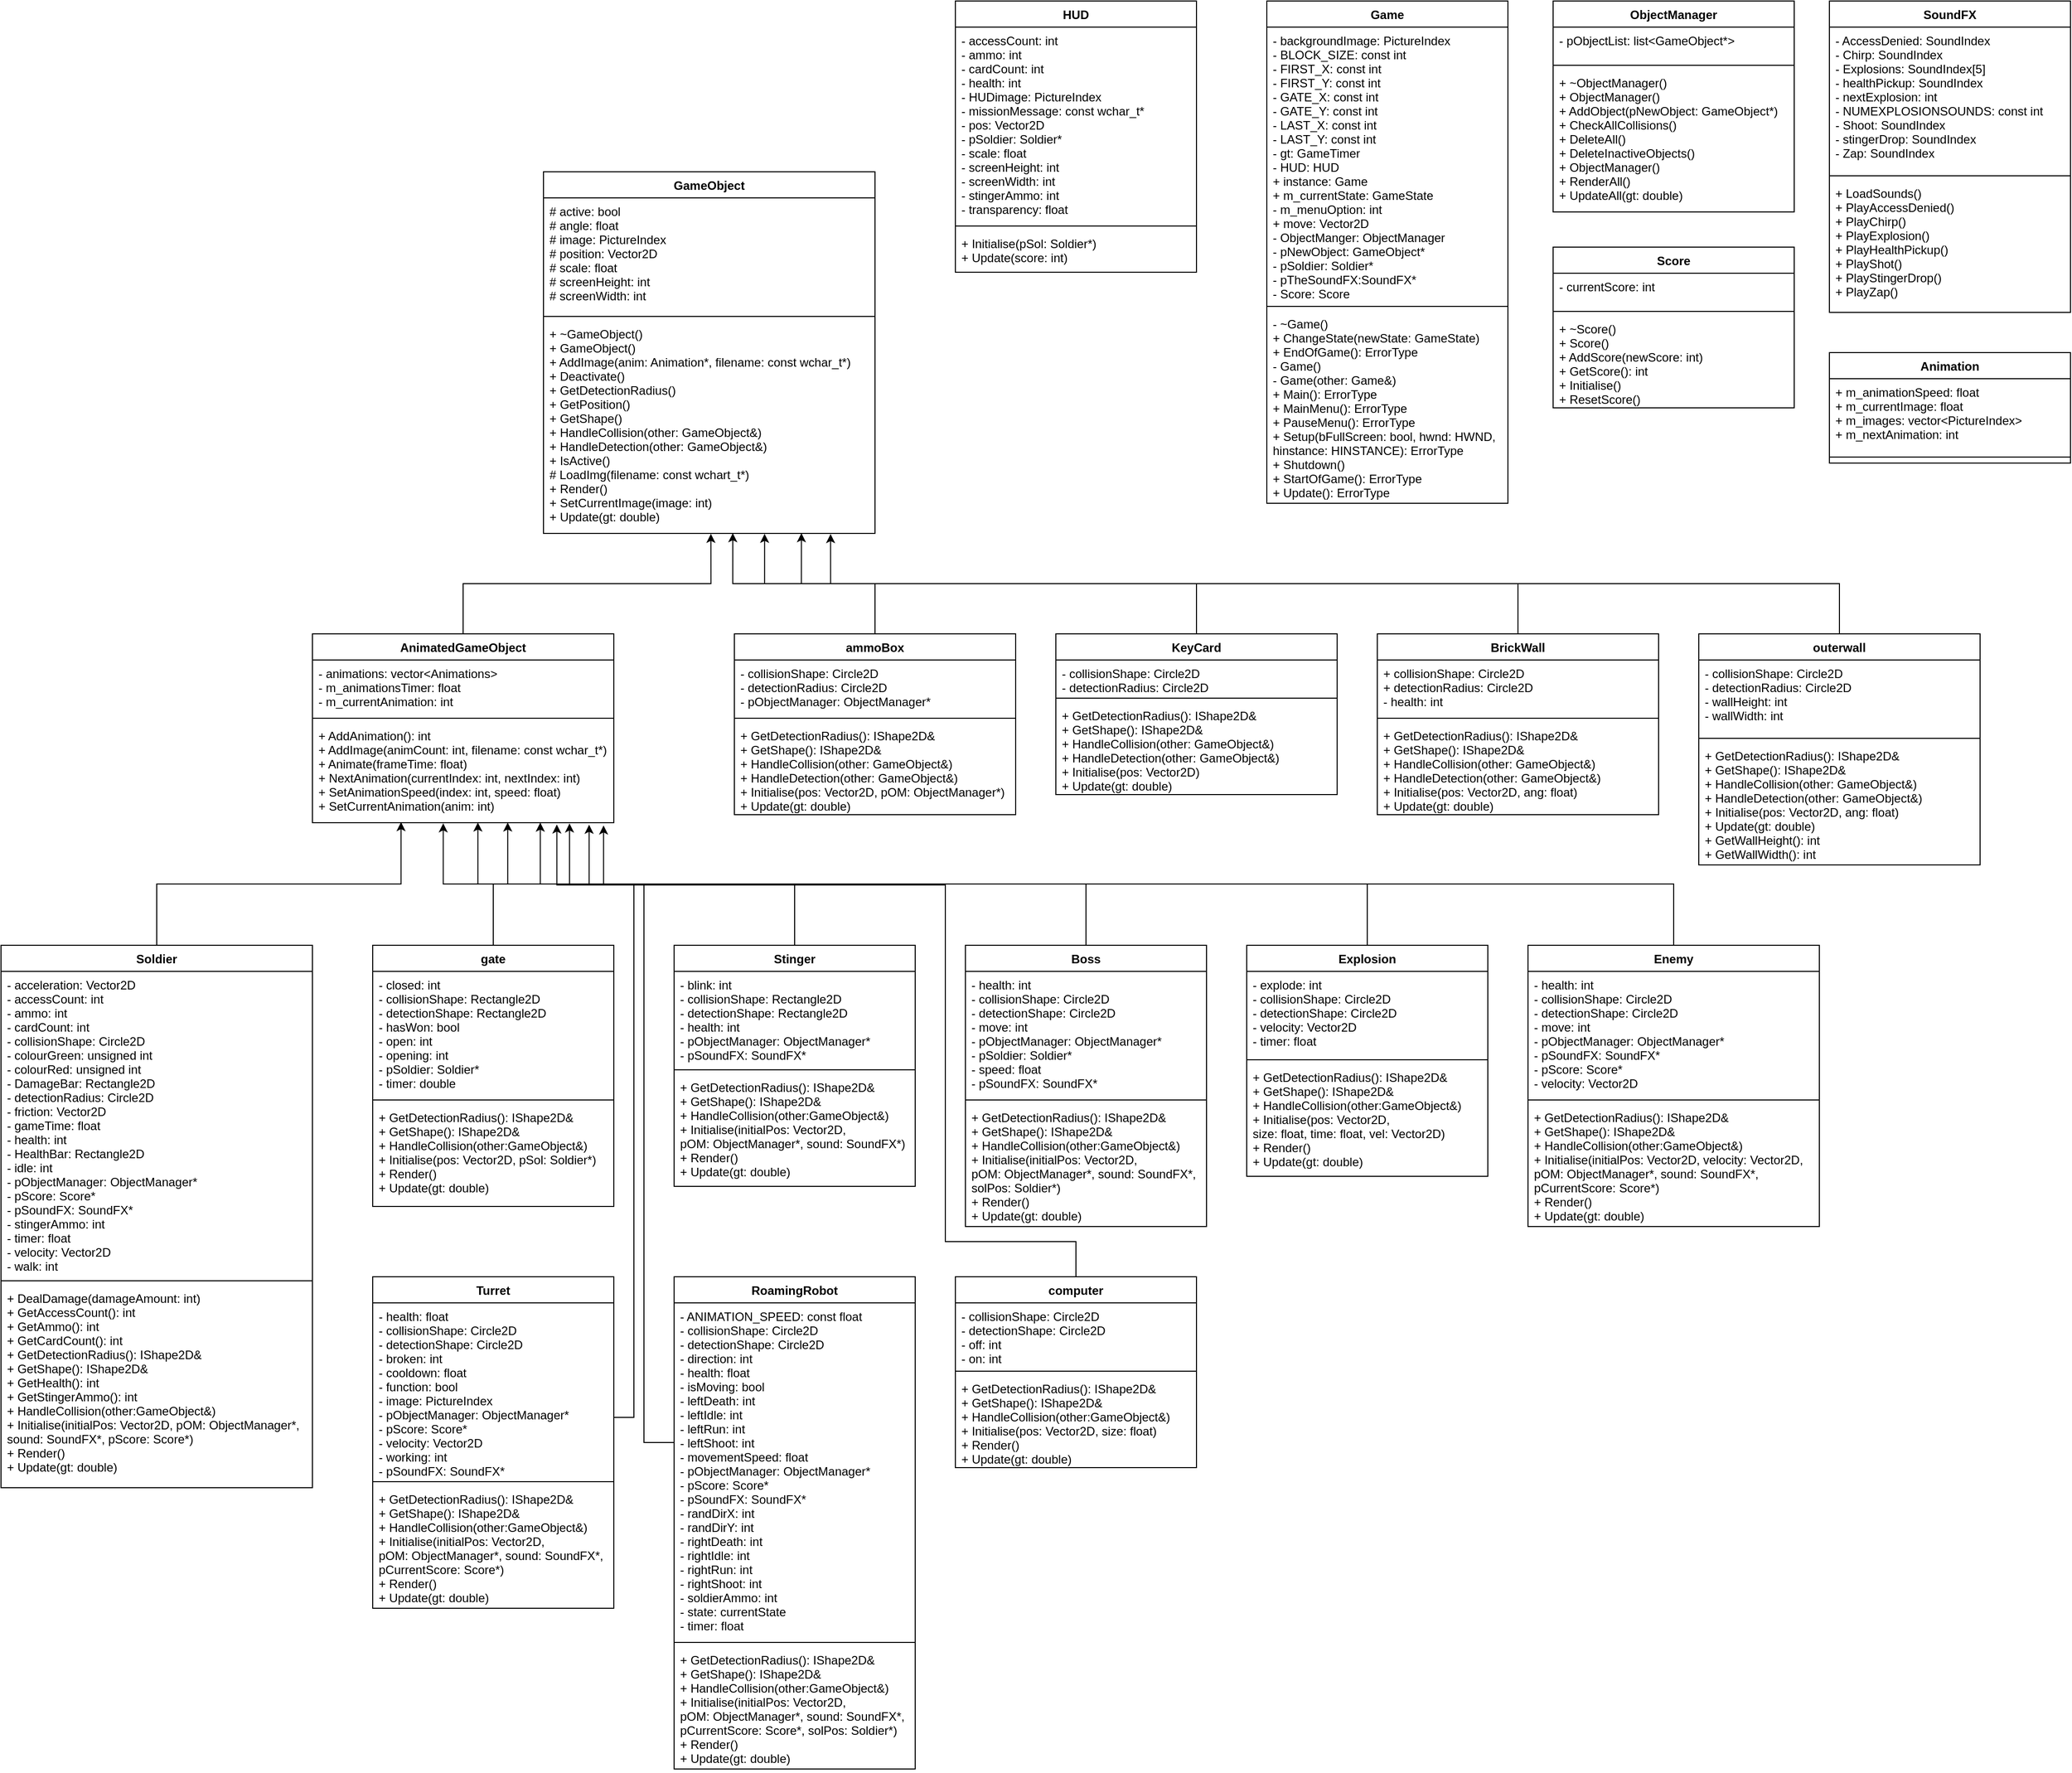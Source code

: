 <mxfile version="18.1.2" type="github">
  <diagram id="C5RBs43oDa-KdzZeNtuy" name="Page-1">
    <mxGraphModel dx="749" dy="2122" grid="1" gridSize="10" guides="1" tooltips="1" connect="1" arrows="1" fold="1" page="1" pageScale="1" pageWidth="1654" pageHeight="1169" math="0" shadow="0">
      <root>
        <mxCell id="WIyWlLk6GJQsqaUBKTNV-0" />
        <mxCell id="WIyWlLk6GJQsqaUBKTNV-1" parent="WIyWlLk6GJQsqaUBKTNV-0" />
        <mxCell id="MZ5k-7aTsP1du69uxO8d-0" value="GameObject" style="swimlane;fontStyle=1;align=center;verticalAlign=top;childLayout=stackLayout;horizontal=1;startSize=26;horizontalStack=0;resizeParent=1;resizeParentMax=0;resizeLast=0;collapsible=1;marginBottom=0;" vertex="1" parent="WIyWlLk6GJQsqaUBKTNV-1">
          <mxGeometry x="570" y="20" width="330" height="360" as="geometry" />
        </mxCell>
        <mxCell id="MZ5k-7aTsP1du69uxO8d-1" value="# active: bool&#xa;# angle: float&#xa;# image: PictureIndex&#xa;# position: Vector2D&#xa;# scale: float&#xa;# screenHeight: int&#xa;# screenWidth: int" style="text;strokeColor=none;fillColor=none;align=left;verticalAlign=top;spacingLeft=4;spacingRight=4;overflow=hidden;rotatable=0;points=[[0,0.5],[1,0.5]];portConstraint=eastwest;" vertex="1" parent="MZ5k-7aTsP1du69uxO8d-0">
          <mxGeometry y="26" width="330" height="114" as="geometry" />
        </mxCell>
        <mxCell id="MZ5k-7aTsP1du69uxO8d-2" value="" style="line;strokeWidth=1;fillColor=none;align=left;verticalAlign=middle;spacingTop=-1;spacingLeft=3;spacingRight=3;rotatable=0;labelPosition=right;points=[];portConstraint=eastwest;" vertex="1" parent="MZ5k-7aTsP1du69uxO8d-0">
          <mxGeometry y="140" width="330" height="8" as="geometry" />
        </mxCell>
        <mxCell id="MZ5k-7aTsP1du69uxO8d-3" value="+ ~GameObject()&#xa;+ GameObject()&#xa;+ AddImage(anim: Animation*, filename: const wchar_t*)&#xa;+ Deactivate()&#xa;+ GetDetectionRadius()&#xa;+ GetPosition()&#xa;+ GetShape()&#xa;+ HandleCollision(other: GameObject&amp;)&#xa;+ HandleDetection(other: GameObject&amp;)&#xa;+ IsActive()&#xa;# LoadImg(filename: const wchart_t*)&#xa;+ Render()&#xa;+ SetCurrentImage(image: int)&#xa;+ Update(gt: double)" style="text;strokeColor=none;fillColor=none;align=left;verticalAlign=top;spacingLeft=4;spacingRight=4;overflow=hidden;rotatable=0;points=[[0,0.5],[1,0.5]];portConstraint=eastwest;" vertex="1" parent="MZ5k-7aTsP1du69uxO8d-0">
          <mxGeometry y="148" width="330" height="212" as="geometry" />
        </mxCell>
        <mxCell id="MZ5k-7aTsP1du69uxO8d-103" style="edgeStyle=orthogonalEdgeStyle;rounded=0;orthogonalLoop=1;jettySize=auto;html=1;entryX=0.505;entryY=1.002;entryDx=0;entryDy=0;entryPerimeter=0;" edge="1" parent="WIyWlLk6GJQsqaUBKTNV-1" source="MZ5k-7aTsP1du69uxO8d-16" target="MZ5k-7aTsP1du69uxO8d-3">
          <mxGeometry relative="1" as="geometry" />
        </mxCell>
        <mxCell id="MZ5k-7aTsP1du69uxO8d-16" value="AnimatedGameObject" style="swimlane;fontStyle=1;align=center;verticalAlign=top;childLayout=stackLayout;horizontal=1;startSize=26;horizontalStack=0;resizeParent=1;resizeParentMax=0;resizeLast=0;collapsible=1;marginBottom=0;" vertex="1" parent="WIyWlLk6GJQsqaUBKTNV-1">
          <mxGeometry x="340" y="480" width="300" height="188" as="geometry" />
        </mxCell>
        <mxCell id="MZ5k-7aTsP1du69uxO8d-17" value="- animations: vector&lt;Animations&gt;&#xa;- m_animationsTimer: float&#xa;- m_currentAnimation: int" style="text;strokeColor=none;fillColor=none;align=left;verticalAlign=top;spacingLeft=4;spacingRight=4;overflow=hidden;rotatable=0;points=[[0,0.5],[1,0.5]];portConstraint=eastwest;" vertex="1" parent="MZ5k-7aTsP1du69uxO8d-16">
          <mxGeometry y="26" width="300" height="54" as="geometry" />
        </mxCell>
        <mxCell id="MZ5k-7aTsP1du69uxO8d-18" value="" style="line;strokeWidth=1;fillColor=none;align=left;verticalAlign=middle;spacingTop=-1;spacingLeft=3;spacingRight=3;rotatable=0;labelPosition=right;points=[];portConstraint=eastwest;" vertex="1" parent="MZ5k-7aTsP1du69uxO8d-16">
          <mxGeometry y="80" width="300" height="8" as="geometry" />
        </mxCell>
        <mxCell id="MZ5k-7aTsP1du69uxO8d-19" value="+ AddAnimation(): int&#xa;+ AddImage(animCount: int, filename: const wchar_t*)&#xa;+ Animate(frameTime: float)&#xa;+ NextAnimation(currentIndex: int, nextIndex: int)&#xa;+ SetAnimationSpeed(index: int, speed: float)&#xa;+ SetCurrentAnimation(anim: int)" style="text;strokeColor=none;fillColor=none;align=left;verticalAlign=top;spacingLeft=4;spacingRight=4;overflow=hidden;rotatable=0;points=[[0,0.5],[1,0.5]];portConstraint=eastwest;" vertex="1" parent="MZ5k-7aTsP1du69uxO8d-16">
          <mxGeometry y="88" width="300" height="100" as="geometry" />
        </mxCell>
        <mxCell id="MZ5k-7aTsP1du69uxO8d-104" style="edgeStyle=orthogonalEdgeStyle;rounded=0;orthogonalLoop=1;jettySize=auto;html=1;entryX=0.667;entryY=1.002;entryDx=0;entryDy=0;entryPerimeter=0;" edge="1" parent="WIyWlLk6GJQsqaUBKTNV-1" source="MZ5k-7aTsP1du69uxO8d-32" target="MZ5k-7aTsP1du69uxO8d-3">
          <mxGeometry relative="1" as="geometry" />
        </mxCell>
        <mxCell id="MZ5k-7aTsP1du69uxO8d-32" value="ammoBox" style="swimlane;fontStyle=1;align=center;verticalAlign=top;childLayout=stackLayout;horizontal=1;startSize=26;horizontalStack=0;resizeParent=1;resizeParentMax=0;resizeLast=0;collapsible=1;marginBottom=0;" vertex="1" parent="WIyWlLk6GJQsqaUBKTNV-1">
          <mxGeometry x="760" y="480" width="280" height="180" as="geometry" />
        </mxCell>
        <mxCell id="MZ5k-7aTsP1du69uxO8d-33" value="- collisionShape: Circle2D&#xa;- detectionRadius: Circle2D&#xa;- pObjectManager: ObjectManager*" style="text;strokeColor=none;fillColor=none;align=left;verticalAlign=top;spacingLeft=4;spacingRight=4;overflow=hidden;rotatable=0;points=[[0,0.5],[1,0.5]];portConstraint=eastwest;" vertex="1" parent="MZ5k-7aTsP1du69uxO8d-32">
          <mxGeometry y="26" width="280" height="54" as="geometry" />
        </mxCell>
        <mxCell id="MZ5k-7aTsP1du69uxO8d-34" value="" style="line;strokeWidth=1;fillColor=none;align=left;verticalAlign=middle;spacingTop=-1;spacingLeft=3;spacingRight=3;rotatable=0;labelPosition=right;points=[];portConstraint=eastwest;" vertex="1" parent="MZ5k-7aTsP1du69uxO8d-32">
          <mxGeometry y="80" width="280" height="8" as="geometry" />
        </mxCell>
        <mxCell id="MZ5k-7aTsP1du69uxO8d-35" value="+ GetDetectionRadius(): IShape2D&amp;&#xa;+ GetShape(): IShape2D&amp;&#xa;+ HandleCollision(other: GameObject&amp;)&#xa;+ HandleDetection(other: GameObject&amp;)&#xa;+ Initialise(pos: Vector2D, pOM: ObjectManager*)&#xa;+ Update(gt: double)" style="text;strokeColor=none;fillColor=none;align=left;verticalAlign=top;spacingLeft=4;spacingRight=4;overflow=hidden;rotatable=0;points=[[0,0.5],[1,0.5]];portConstraint=eastwest;" vertex="1" parent="MZ5k-7aTsP1du69uxO8d-32">
          <mxGeometry y="88" width="280" height="92" as="geometry" />
        </mxCell>
        <mxCell id="MZ5k-7aTsP1du69uxO8d-124" style="edgeStyle=orthogonalEdgeStyle;rounded=0;orthogonalLoop=1;jettySize=auto;html=1;entryX=0.294;entryY=0.994;entryDx=0;entryDy=0;entryPerimeter=0;" edge="1" parent="WIyWlLk6GJQsqaUBKTNV-1" source="MZ5k-7aTsP1du69uxO8d-48" target="MZ5k-7aTsP1du69uxO8d-19">
          <mxGeometry relative="1" as="geometry" />
        </mxCell>
        <mxCell id="MZ5k-7aTsP1du69uxO8d-48" value="Soldier" style="swimlane;fontStyle=1;align=center;verticalAlign=top;childLayout=stackLayout;horizontal=1;startSize=26;horizontalStack=0;resizeParent=1;resizeParentMax=0;resizeLast=0;collapsible=1;marginBottom=0;" vertex="1" parent="WIyWlLk6GJQsqaUBKTNV-1">
          <mxGeometry x="30" y="790" width="310" height="540" as="geometry" />
        </mxCell>
        <mxCell id="MZ5k-7aTsP1du69uxO8d-49" value="- acceleration: Vector2D&#xa;- accessCount: int&#xa;- ammo: int&#xa;- cardCount: int&#xa;- collisionShape: Circle2D&#xa;- colourGreen: unsigned int&#xa;- colourRed: unsigned int&#xa;- DamageBar: Rectangle2D&#xa;- detectionRadius: Circle2D&#xa;- friction: Vector2D&#xa;- gameTime: float&#xa;- health: int&#xa;- HealthBar: Rectangle2D&#xa;- idle: int&#xa;- pObjectManager: ObjectManager*&#xa;- pScore: Score*&#xa;- pSoundFX: SoundFX*&#xa;- stingerAmmo: int&#xa;- timer: float&#xa;- velocity: Vector2D&#xa;- walk: int" style="text;strokeColor=none;fillColor=none;align=left;verticalAlign=top;spacingLeft=4;spacingRight=4;overflow=hidden;rotatable=0;points=[[0,0.5],[1,0.5]];portConstraint=eastwest;" vertex="1" parent="MZ5k-7aTsP1du69uxO8d-48">
          <mxGeometry y="26" width="310" height="304" as="geometry" />
        </mxCell>
        <mxCell id="MZ5k-7aTsP1du69uxO8d-50" value="" style="line;strokeWidth=1;fillColor=none;align=left;verticalAlign=middle;spacingTop=-1;spacingLeft=3;spacingRight=3;rotatable=0;labelPosition=right;points=[];portConstraint=eastwest;" vertex="1" parent="MZ5k-7aTsP1du69uxO8d-48">
          <mxGeometry y="330" width="310" height="8" as="geometry" />
        </mxCell>
        <mxCell id="MZ5k-7aTsP1du69uxO8d-51" value="+ DealDamage(damageAmount: int)&#xa;+ GetAccessCount(): int&#xa;+ GetAmmo(): int&#xa;+ GetCardCount(): int&#xa;+ GetDetectionRadius(): IShape2D&amp;&#xa;+ GetShape(): IShape2D&amp;&#xa;+ GetHealth(): int&#xa;+ GetStingerAmmo(): int&#xa;+ HandleCollision(other:GameObject&amp;)&#xa;+ Initialise(initialPos: Vector2D, pOM: ObjectManager*, &#xa;sound: SoundFX*, pScore: Score*)&#xa;+ Render()&#xa;+ Update(gt: double)" style="text;strokeColor=none;fillColor=none;align=left;verticalAlign=top;spacingLeft=4;spacingRight=4;overflow=hidden;rotatable=0;points=[[0,0.5],[1,0.5]];portConstraint=eastwest;" vertex="1" parent="MZ5k-7aTsP1du69uxO8d-48">
          <mxGeometry y="338" width="310" height="202" as="geometry" />
        </mxCell>
        <mxCell id="MZ5k-7aTsP1du69uxO8d-109" style="edgeStyle=orthogonalEdgeStyle;rounded=0;orthogonalLoop=1;jettySize=auto;html=1;entryX=0.571;entryY=0.999;entryDx=0;entryDy=0;entryPerimeter=0;" edge="1" parent="WIyWlLk6GJQsqaUBKTNV-1" source="MZ5k-7aTsP1du69uxO8d-105" target="MZ5k-7aTsP1du69uxO8d-3">
          <mxGeometry relative="1" as="geometry" />
        </mxCell>
        <mxCell id="MZ5k-7aTsP1du69uxO8d-105" value="KeyCard" style="swimlane;fontStyle=1;align=center;verticalAlign=top;childLayout=stackLayout;horizontal=1;startSize=26;horizontalStack=0;resizeParent=1;resizeParentMax=0;resizeLast=0;collapsible=1;marginBottom=0;" vertex="1" parent="WIyWlLk6GJQsqaUBKTNV-1">
          <mxGeometry x="1080" y="480" width="280" height="160" as="geometry" />
        </mxCell>
        <mxCell id="MZ5k-7aTsP1du69uxO8d-106" value="- collisionShape: Circle2D&#xa;- detectionRadius: Circle2D" style="text;strokeColor=none;fillColor=none;align=left;verticalAlign=top;spacingLeft=4;spacingRight=4;overflow=hidden;rotatable=0;points=[[0,0.5],[1,0.5]];portConstraint=eastwest;" vertex="1" parent="MZ5k-7aTsP1du69uxO8d-105">
          <mxGeometry y="26" width="280" height="34" as="geometry" />
        </mxCell>
        <mxCell id="MZ5k-7aTsP1du69uxO8d-107" value="" style="line;strokeWidth=1;fillColor=none;align=left;verticalAlign=middle;spacingTop=-1;spacingLeft=3;spacingRight=3;rotatable=0;labelPosition=right;points=[];portConstraint=eastwest;" vertex="1" parent="MZ5k-7aTsP1du69uxO8d-105">
          <mxGeometry y="60" width="280" height="8" as="geometry" />
        </mxCell>
        <mxCell id="MZ5k-7aTsP1du69uxO8d-108" value="+ GetDetectionRadius(): IShape2D&amp;&#xa;+ GetShape(): IShape2D&amp;&#xa;+ HandleCollision(other: GameObject&amp;)&#xa;+ HandleDetection(other: GameObject&amp;)&#xa;+ Initialise(pos: Vector2D)&#xa;+ Update(gt: double)" style="text;strokeColor=none;fillColor=none;align=left;verticalAlign=top;spacingLeft=4;spacingRight=4;overflow=hidden;rotatable=0;points=[[0,0.5],[1,0.5]];portConstraint=eastwest;" vertex="1" parent="MZ5k-7aTsP1du69uxO8d-105">
          <mxGeometry y="68" width="280" height="92" as="geometry" />
        </mxCell>
        <mxCell id="MZ5k-7aTsP1du69uxO8d-118" style="edgeStyle=orthogonalEdgeStyle;rounded=0;orthogonalLoop=1;jettySize=auto;html=1;entryX=0.778;entryY=0.999;entryDx=0;entryDy=0;entryPerimeter=0;" edge="1" parent="WIyWlLk6GJQsqaUBKTNV-1" source="MZ5k-7aTsP1du69uxO8d-114" target="MZ5k-7aTsP1du69uxO8d-3">
          <mxGeometry relative="1" as="geometry" />
        </mxCell>
        <mxCell id="MZ5k-7aTsP1du69uxO8d-114" value="BrickWall" style="swimlane;fontStyle=1;align=center;verticalAlign=top;childLayout=stackLayout;horizontal=1;startSize=26;horizontalStack=0;resizeParent=1;resizeParentMax=0;resizeLast=0;collapsible=1;marginBottom=0;" vertex="1" parent="WIyWlLk6GJQsqaUBKTNV-1">
          <mxGeometry x="1400" y="480" width="280" height="180" as="geometry" />
        </mxCell>
        <mxCell id="MZ5k-7aTsP1du69uxO8d-115" value="+ collisionShape: Circle2D&#xa;+ detectionRadius: Circle2D&#xa;- health: int" style="text;strokeColor=none;fillColor=none;align=left;verticalAlign=top;spacingLeft=4;spacingRight=4;overflow=hidden;rotatable=0;points=[[0,0.5],[1,0.5]];portConstraint=eastwest;" vertex="1" parent="MZ5k-7aTsP1du69uxO8d-114">
          <mxGeometry y="26" width="280" height="54" as="geometry" />
        </mxCell>
        <mxCell id="MZ5k-7aTsP1du69uxO8d-116" value="" style="line;strokeWidth=1;fillColor=none;align=left;verticalAlign=middle;spacingTop=-1;spacingLeft=3;spacingRight=3;rotatable=0;labelPosition=right;points=[];portConstraint=eastwest;" vertex="1" parent="MZ5k-7aTsP1du69uxO8d-114">
          <mxGeometry y="80" width="280" height="8" as="geometry" />
        </mxCell>
        <mxCell id="MZ5k-7aTsP1du69uxO8d-117" value="+ GetDetectionRadius(): IShape2D&amp;&#xa;+ GetShape(): IShape2D&amp;&#xa;+ HandleCollision(other: GameObject&amp;)&#xa;+ HandleDetection(other: GameObject&amp;)&#xa;+ Initialise(pos: Vector2D, ang: float)&#xa;+ Update(gt: double)" style="text;strokeColor=none;fillColor=none;align=left;verticalAlign=top;spacingLeft=4;spacingRight=4;overflow=hidden;rotatable=0;points=[[0,0.5],[1,0.5]];portConstraint=eastwest;" vertex="1" parent="MZ5k-7aTsP1du69uxO8d-114">
          <mxGeometry y="88" width="280" height="92" as="geometry" />
        </mxCell>
        <mxCell id="MZ5k-7aTsP1du69uxO8d-123" style="edgeStyle=orthogonalEdgeStyle;rounded=0;orthogonalLoop=1;jettySize=auto;html=1;entryX=0.866;entryY=1.003;entryDx=0;entryDy=0;entryPerimeter=0;" edge="1" parent="WIyWlLk6GJQsqaUBKTNV-1" source="MZ5k-7aTsP1du69uxO8d-119" target="MZ5k-7aTsP1du69uxO8d-3">
          <mxGeometry relative="1" as="geometry" />
        </mxCell>
        <mxCell id="MZ5k-7aTsP1du69uxO8d-119" value="outerwall" style="swimlane;fontStyle=1;align=center;verticalAlign=top;childLayout=stackLayout;horizontal=1;startSize=26;horizontalStack=0;resizeParent=1;resizeParentMax=0;resizeLast=0;collapsible=1;marginBottom=0;" vertex="1" parent="WIyWlLk6GJQsqaUBKTNV-1">
          <mxGeometry x="1720" y="480" width="280" height="230" as="geometry" />
        </mxCell>
        <mxCell id="MZ5k-7aTsP1du69uxO8d-120" value="- collisionShape: Circle2D&#xa;- detectionRadius: Circle2D&#xa;- wallHeight: int&#xa;- wallWidth: int" style="text;strokeColor=none;fillColor=none;align=left;verticalAlign=top;spacingLeft=4;spacingRight=4;overflow=hidden;rotatable=0;points=[[0,0.5],[1,0.5]];portConstraint=eastwest;" vertex="1" parent="MZ5k-7aTsP1du69uxO8d-119">
          <mxGeometry y="26" width="280" height="74" as="geometry" />
        </mxCell>
        <mxCell id="MZ5k-7aTsP1du69uxO8d-121" value="" style="line;strokeWidth=1;fillColor=none;align=left;verticalAlign=middle;spacingTop=-1;spacingLeft=3;spacingRight=3;rotatable=0;labelPosition=right;points=[];portConstraint=eastwest;" vertex="1" parent="MZ5k-7aTsP1du69uxO8d-119">
          <mxGeometry y="100" width="280" height="8" as="geometry" />
        </mxCell>
        <mxCell id="MZ5k-7aTsP1du69uxO8d-122" value="+ GetDetectionRadius(): IShape2D&amp;&#xa;+ GetShape(): IShape2D&amp;&#xa;+ HandleCollision(other: GameObject&amp;)&#xa;+ HandleDetection(other: GameObject&amp;)&#xa;+ Initialise(pos: Vector2D, ang: float)&#xa;+ Update(gt: double)&#xa;+ GetWallHeight(): int&#xa;+ GetWallWidth(): int" style="text;strokeColor=none;fillColor=none;align=left;verticalAlign=top;spacingLeft=4;spacingRight=4;overflow=hidden;rotatable=0;points=[[0,0.5],[1,0.5]];portConstraint=eastwest;" vertex="1" parent="MZ5k-7aTsP1du69uxO8d-119">
          <mxGeometry y="108" width="280" height="122" as="geometry" />
        </mxCell>
        <mxCell id="MZ5k-7aTsP1du69uxO8d-129" style="edgeStyle=orthogonalEdgeStyle;rounded=0;orthogonalLoop=1;jettySize=auto;html=1;entryX=0.434;entryY=1.006;entryDx=0;entryDy=0;entryPerimeter=0;" edge="1" parent="WIyWlLk6GJQsqaUBKTNV-1" source="MZ5k-7aTsP1du69uxO8d-125" target="MZ5k-7aTsP1du69uxO8d-19">
          <mxGeometry relative="1" as="geometry" />
        </mxCell>
        <mxCell id="MZ5k-7aTsP1du69uxO8d-125" value="gate" style="swimlane;fontStyle=1;align=center;verticalAlign=top;childLayout=stackLayout;horizontal=1;startSize=26;horizontalStack=0;resizeParent=1;resizeParentMax=0;resizeLast=0;collapsible=1;marginBottom=0;" vertex="1" parent="WIyWlLk6GJQsqaUBKTNV-1">
          <mxGeometry x="400" y="790" width="240" height="260" as="geometry" />
        </mxCell>
        <mxCell id="MZ5k-7aTsP1du69uxO8d-126" value="- closed: int&#xa;- collisionShape: Rectangle2D&#xa;- detectionShape: Rectangle2D&#xa;- hasWon: bool&#xa;- open: int&#xa;- opening: int&#xa;- pSoldier: Soldier*&#xa;- timer: double" style="text;strokeColor=none;fillColor=none;align=left;verticalAlign=top;spacingLeft=4;spacingRight=4;overflow=hidden;rotatable=0;points=[[0,0.5],[1,0.5]];portConstraint=eastwest;" vertex="1" parent="MZ5k-7aTsP1du69uxO8d-125">
          <mxGeometry y="26" width="240" height="124" as="geometry" />
        </mxCell>
        <mxCell id="MZ5k-7aTsP1du69uxO8d-127" value="" style="line;strokeWidth=1;fillColor=none;align=left;verticalAlign=middle;spacingTop=-1;spacingLeft=3;spacingRight=3;rotatable=0;labelPosition=right;points=[];portConstraint=eastwest;" vertex="1" parent="MZ5k-7aTsP1du69uxO8d-125">
          <mxGeometry y="150" width="240" height="8" as="geometry" />
        </mxCell>
        <mxCell id="MZ5k-7aTsP1du69uxO8d-128" value="+ GetDetectionRadius(): IShape2D&amp;&#xa;+ GetShape(): IShape2D&amp;&#xa;+ HandleCollision(other:GameObject&amp;)&#xa;+ Initialise(pos: Vector2D, pSol: Soldier*)&#xa;+ Render()&#xa;+ Update(gt: double)" style="text;strokeColor=none;fillColor=none;align=left;verticalAlign=top;spacingLeft=4;spacingRight=4;overflow=hidden;rotatable=0;points=[[0,0.5],[1,0.5]];portConstraint=eastwest;" vertex="1" parent="MZ5k-7aTsP1du69uxO8d-125">
          <mxGeometry y="158" width="240" height="102" as="geometry" />
        </mxCell>
        <mxCell id="MZ5k-7aTsP1du69uxO8d-135" style="edgeStyle=orthogonalEdgeStyle;rounded=0;orthogonalLoop=1;jettySize=auto;html=1;entryX=0.549;entryY=0.998;entryDx=0;entryDy=0;entryPerimeter=0;" edge="1" parent="WIyWlLk6GJQsqaUBKTNV-1" source="MZ5k-7aTsP1du69uxO8d-131" target="MZ5k-7aTsP1du69uxO8d-19">
          <mxGeometry relative="1" as="geometry" />
        </mxCell>
        <mxCell id="MZ5k-7aTsP1du69uxO8d-131" value="Stinger" style="swimlane;fontStyle=1;align=center;verticalAlign=top;childLayout=stackLayout;horizontal=1;startSize=26;horizontalStack=0;resizeParent=1;resizeParentMax=0;resizeLast=0;collapsible=1;marginBottom=0;" vertex="1" parent="WIyWlLk6GJQsqaUBKTNV-1">
          <mxGeometry x="700" y="790" width="240" height="240" as="geometry" />
        </mxCell>
        <mxCell id="MZ5k-7aTsP1du69uxO8d-132" value="- blink: int&#xa;- collisionShape: Rectangle2D&#xa;- detectionShape: Rectangle2D&#xa;- health: int&#xa;- pObjectManager: ObjectManager*&#xa;- pSoundFX: SoundFX*" style="text;strokeColor=none;fillColor=none;align=left;verticalAlign=top;spacingLeft=4;spacingRight=4;overflow=hidden;rotatable=0;points=[[0,0.5],[1,0.5]];portConstraint=eastwest;" vertex="1" parent="MZ5k-7aTsP1du69uxO8d-131">
          <mxGeometry y="26" width="240" height="94" as="geometry" />
        </mxCell>
        <mxCell id="MZ5k-7aTsP1du69uxO8d-133" value="" style="line;strokeWidth=1;fillColor=none;align=left;verticalAlign=middle;spacingTop=-1;spacingLeft=3;spacingRight=3;rotatable=0;labelPosition=right;points=[];portConstraint=eastwest;" vertex="1" parent="MZ5k-7aTsP1du69uxO8d-131">
          <mxGeometry y="120" width="240" height="8" as="geometry" />
        </mxCell>
        <mxCell id="MZ5k-7aTsP1du69uxO8d-134" value="+ GetDetectionRadius(): IShape2D&amp;&#xa;+ GetShape(): IShape2D&amp;&#xa;+ HandleCollision(other:GameObject&amp;)&#xa;+ Initialise(initialPos: Vector2D, &#xa;pOM: ObjectManager*, sound: SoundFX*)&#xa;+ Render()&#xa;+ Update(gt: double)" style="text;strokeColor=none;fillColor=none;align=left;verticalAlign=top;spacingLeft=4;spacingRight=4;overflow=hidden;rotatable=0;points=[[0,0.5],[1,0.5]];portConstraint=eastwest;" vertex="1" parent="MZ5k-7aTsP1du69uxO8d-131">
          <mxGeometry y="128" width="240" height="112" as="geometry" />
        </mxCell>
        <mxCell id="MZ5k-7aTsP1du69uxO8d-140" style="edgeStyle=orthogonalEdgeStyle;rounded=0;orthogonalLoop=1;jettySize=auto;html=1;entryX=0.648;entryY=0.998;entryDx=0;entryDy=0;entryPerimeter=0;" edge="1" parent="WIyWlLk6GJQsqaUBKTNV-1" source="MZ5k-7aTsP1du69uxO8d-136" target="MZ5k-7aTsP1du69uxO8d-19">
          <mxGeometry relative="1" as="geometry" />
        </mxCell>
        <mxCell id="MZ5k-7aTsP1du69uxO8d-136" value="Boss" style="swimlane;fontStyle=1;align=center;verticalAlign=top;childLayout=stackLayout;horizontal=1;startSize=26;horizontalStack=0;resizeParent=1;resizeParentMax=0;resizeLast=0;collapsible=1;marginBottom=0;" vertex="1" parent="WIyWlLk6GJQsqaUBKTNV-1">
          <mxGeometry x="990" y="790" width="240" height="280" as="geometry" />
        </mxCell>
        <mxCell id="MZ5k-7aTsP1du69uxO8d-137" value="- health: int&#xa;- collisionShape: Circle2D&#xa;- detectionShape: Circle2D&#xa;- move: int&#xa;- pObjectManager: ObjectManager*&#xa;- pSoldier: Soldier*&#xa;- speed: float&#xa;- pSoundFX: SoundFX*" style="text;strokeColor=none;fillColor=none;align=left;verticalAlign=top;spacingLeft=4;spacingRight=4;overflow=hidden;rotatable=0;points=[[0,0.5],[1,0.5]];portConstraint=eastwest;" vertex="1" parent="MZ5k-7aTsP1du69uxO8d-136">
          <mxGeometry y="26" width="240" height="124" as="geometry" />
        </mxCell>
        <mxCell id="MZ5k-7aTsP1du69uxO8d-138" value="" style="line;strokeWidth=1;fillColor=none;align=left;verticalAlign=middle;spacingTop=-1;spacingLeft=3;spacingRight=3;rotatable=0;labelPosition=right;points=[];portConstraint=eastwest;" vertex="1" parent="MZ5k-7aTsP1du69uxO8d-136">
          <mxGeometry y="150" width="240" height="8" as="geometry" />
        </mxCell>
        <mxCell id="MZ5k-7aTsP1du69uxO8d-139" value="+ GetDetectionRadius(): IShape2D&amp;&#xa;+ GetShape(): IShape2D&amp;&#xa;+ HandleCollision(other:GameObject&amp;)&#xa;+ Initialise(initialPos: Vector2D, &#xa;pOM: ObjectManager*, sound: SoundFX*,&#xa;solPos: Soldier*)&#xa;+ Render()&#xa;+ Update(gt: double)" style="text;strokeColor=none;fillColor=none;align=left;verticalAlign=top;spacingLeft=4;spacingRight=4;overflow=hidden;rotatable=0;points=[[0,0.5],[1,0.5]];portConstraint=eastwest;" vertex="1" parent="MZ5k-7aTsP1du69uxO8d-136">
          <mxGeometry y="158" width="240" height="122" as="geometry" />
        </mxCell>
        <mxCell id="MZ5k-7aTsP1du69uxO8d-145" style="edgeStyle=orthogonalEdgeStyle;rounded=0;orthogonalLoop=1;jettySize=auto;html=1;entryX=0.756;entryY=0.999;entryDx=0;entryDy=0;entryPerimeter=0;" edge="1" parent="WIyWlLk6GJQsqaUBKTNV-1" source="MZ5k-7aTsP1du69uxO8d-141" target="MZ5k-7aTsP1du69uxO8d-19">
          <mxGeometry relative="1" as="geometry" />
        </mxCell>
        <mxCell id="MZ5k-7aTsP1du69uxO8d-141" value="Explosion" style="swimlane;fontStyle=1;align=center;verticalAlign=top;childLayout=stackLayout;horizontal=1;startSize=26;horizontalStack=0;resizeParent=1;resizeParentMax=0;resizeLast=0;collapsible=1;marginBottom=0;" vertex="1" parent="WIyWlLk6GJQsqaUBKTNV-1">
          <mxGeometry x="1270" y="790" width="240" height="230" as="geometry" />
        </mxCell>
        <mxCell id="MZ5k-7aTsP1du69uxO8d-142" value="- explode: int&#xa;- collisionShape: Circle2D&#xa;- detectionShape: Circle2D&#xa;- velocity: Vector2D&#xa;- timer: float" style="text;strokeColor=none;fillColor=none;align=left;verticalAlign=top;spacingLeft=4;spacingRight=4;overflow=hidden;rotatable=0;points=[[0,0.5],[1,0.5]];portConstraint=eastwest;" vertex="1" parent="MZ5k-7aTsP1du69uxO8d-141">
          <mxGeometry y="26" width="240" height="84" as="geometry" />
        </mxCell>
        <mxCell id="MZ5k-7aTsP1du69uxO8d-143" value="" style="line;strokeWidth=1;fillColor=none;align=left;verticalAlign=middle;spacingTop=-1;spacingLeft=3;spacingRight=3;rotatable=0;labelPosition=right;points=[];portConstraint=eastwest;" vertex="1" parent="MZ5k-7aTsP1du69uxO8d-141">
          <mxGeometry y="110" width="240" height="8" as="geometry" />
        </mxCell>
        <mxCell id="MZ5k-7aTsP1du69uxO8d-144" value="+ GetDetectionRadius(): IShape2D&amp;&#xa;+ GetShape(): IShape2D&amp;&#xa;+ HandleCollision(other:GameObject&amp;)&#xa;+ Initialise(pos: Vector2D, &#xa;size: float, time: float, vel: Vector2D)&#xa;+ Render()&#xa;+ Update(gt: double)" style="text;strokeColor=none;fillColor=none;align=left;verticalAlign=top;spacingLeft=4;spacingRight=4;overflow=hidden;rotatable=0;points=[[0,0.5],[1,0.5]];portConstraint=eastwest;" vertex="1" parent="MZ5k-7aTsP1du69uxO8d-141">
          <mxGeometry y="118" width="240" height="112" as="geometry" />
        </mxCell>
        <mxCell id="MZ5k-7aTsP1du69uxO8d-154" style="edgeStyle=orthogonalEdgeStyle;rounded=0;orthogonalLoop=1;jettySize=auto;html=1;entryX=0.853;entryY=1.007;entryDx=0;entryDy=0;entryPerimeter=0;" edge="1" parent="WIyWlLk6GJQsqaUBKTNV-1" source="MZ5k-7aTsP1du69uxO8d-150" target="MZ5k-7aTsP1du69uxO8d-19">
          <mxGeometry relative="1" as="geometry" />
        </mxCell>
        <mxCell id="MZ5k-7aTsP1du69uxO8d-150" value="Enemy" style="swimlane;fontStyle=1;align=center;verticalAlign=top;childLayout=stackLayout;horizontal=1;startSize=26;horizontalStack=0;resizeParent=1;resizeParentMax=0;resizeLast=0;collapsible=1;marginBottom=0;" vertex="1" parent="WIyWlLk6GJQsqaUBKTNV-1">
          <mxGeometry x="1550" y="790" width="290" height="280" as="geometry" />
        </mxCell>
        <mxCell id="MZ5k-7aTsP1du69uxO8d-151" value="- health: int&#xa;- collisionShape: Circle2D&#xa;- detectionShape: Circle2D&#xa;- move: int&#xa;- pObjectManager: ObjectManager*&#xa;- pSoundFX: SoundFX*&#xa;- pScore: Score*&#xa;- velocity: Vector2D" style="text;strokeColor=none;fillColor=none;align=left;verticalAlign=top;spacingLeft=4;spacingRight=4;overflow=hidden;rotatable=0;points=[[0,0.5],[1,0.5]];portConstraint=eastwest;" vertex="1" parent="MZ5k-7aTsP1du69uxO8d-150">
          <mxGeometry y="26" width="290" height="124" as="geometry" />
        </mxCell>
        <mxCell id="MZ5k-7aTsP1du69uxO8d-152" value="" style="line;strokeWidth=1;fillColor=none;align=left;verticalAlign=middle;spacingTop=-1;spacingLeft=3;spacingRight=3;rotatable=0;labelPosition=right;points=[];portConstraint=eastwest;" vertex="1" parent="MZ5k-7aTsP1du69uxO8d-150">
          <mxGeometry y="150" width="290" height="8" as="geometry" />
        </mxCell>
        <mxCell id="MZ5k-7aTsP1du69uxO8d-153" value="+ GetDetectionRadius(): IShape2D&amp;&#xa;+ GetShape(): IShape2D&amp;&#xa;+ HandleCollision(other:GameObject&amp;)&#xa;+ Initialise(initialPos: Vector2D, velocity: Vector2D,&#xa;pOM: ObjectManager*, sound: SoundFX*,&#xa;pCurrentScore: Score*)&#xa;+ Render()&#xa;+ Update(gt: double)" style="text;strokeColor=none;fillColor=none;align=left;verticalAlign=top;spacingLeft=4;spacingRight=4;overflow=hidden;rotatable=0;points=[[0,0.5],[1,0.5]];portConstraint=eastwest;" vertex="1" parent="MZ5k-7aTsP1du69uxO8d-150">
          <mxGeometry y="158" width="290" height="122" as="geometry" />
        </mxCell>
        <mxCell id="MZ5k-7aTsP1du69uxO8d-159" style="edgeStyle=orthogonalEdgeStyle;rounded=0;orthogonalLoop=1;jettySize=auto;html=1;entryX=0.811;entryY=1.018;entryDx=0;entryDy=0;entryPerimeter=0;" edge="1" parent="WIyWlLk6GJQsqaUBKTNV-1" source="MZ5k-7aTsP1du69uxO8d-155" target="MZ5k-7aTsP1du69uxO8d-19">
          <mxGeometry relative="1" as="geometry">
            <mxPoint x="590" y="720" as="targetPoint" />
            <Array as="points">
              <mxPoint x="660" y="1260" />
              <mxPoint x="660" y="730" />
              <mxPoint x="583" y="730" />
            </Array>
          </mxGeometry>
        </mxCell>
        <mxCell id="MZ5k-7aTsP1du69uxO8d-155" value="Turret" style="swimlane;fontStyle=1;align=center;verticalAlign=top;childLayout=stackLayout;horizontal=1;startSize=26;horizontalStack=0;resizeParent=1;resizeParentMax=0;resizeLast=0;collapsible=1;marginBottom=0;" vertex="1" parent="WIyWlLk6GJQsqaUBKTNV-1">
          <mxGeometry x="400" y="1120" width="240" height="330" as="geometry" />
        </mxCell>
        <mxCell id="MZ5k-7aTsP1du69uxO8d-156" value="- health: float&#xa;- collisionShape: Circle2D&#xa;- detectionShape: Circle2D&#xa;- broken: int&#xa;- cooldown: float&#xa;- function: bool&#xa;- image: PictureIndex&#xa;- pObjectManager: ObjectManager*&#xa;- pScore: Score*&#xa;- velocity: Vector2D&#xa;- working: int&#xa;- pSoundFX: SoundFX*" style="text;strokeColor=none;fillColor=none;align=left;verticalAlign=top;spacingLeft=4;spacingRight=4;overflow=hidden;rotatable=0;points=[[0,0.5],[1,0.5]];portConstraint=eastwest;" vertex="1" parent="MZ5k-7aTsP1du69uxO8d-155">
          <mxGeometry y="26" width="240" height="174" as="geometry" />
        </mxCell>
        <mxCell id="MZ5k-7aTsP1du69uxO8d-157" value="" style="line;strokeWidth=1;fillColor=none;align=left;verticalAlign=middle;spacingTop=-1;spacingLeft=3;spacingRight=3;rotatable=0;labelPosition=right;points=[];portConstraint=eastwest;" vertex="1" parent="MZ5k-7aTsP1du69uxO8d-155">
          <mxGeometry y="200" width="240" height="8" as="geometry" />
        </mxCell>
        <mxCell id="MZ5k-7aTsP1du69uxO8d-158" value="+ GetDetectionRadius(): IShape2D&amp;&#xa;+ GetShape(): IShape2D&amp;&#xa;+ HandleCollision(other:GameObject&amp;)&#xa;+ Initialise(initialPos: Vector2D, &#xa;pOM: ObjectManager*, sound: SoundFX*,&#xa;pCurrentScore: Score*)&#xa;+ Render()&#xa;+ Update(gt: double)" style="text;strokeColor=none;fillColor=none;align=left;verticalAlign=top;spacingLeft=4;spacingRight=4;overflow=hidden;rotatable=0;points=[[0,0.5],[1,0.5]];portConstraint=eastwest;" vertex="1" parent="MZ5k-7aTsP1du69uxO8d-155">
          <mxGeometry y="208" width="240" height="122" as="geometry" />
        </mxCell>
        <mxCell id="MZ5k-7aTsP1du69uxO8d-164" style="edgeStyle=orthogonalEdgeStyle;rounded=0;orthogonalLoop=1;jettySize=auto;html=1;entryX=0.918;entryY=1.02;entryDx=0;entryDy=0;entryPerimeter=0;" edge="1" parent="WIyWlLk6GJQsqaUBKTNV-1" source="MZ5k-7aTsP1du69uxO8d-160" target="MZ5k-7aTsP1du69uxO8d-19">
          <mxGeometry relative="1" as="geometry">
            <mxPoint x="680" y="740" as="targetPoint" />
            <Array as="points">
              <mxPoint x="670" y="1285" />
              <mxPoint x="670" y="730" />
              <mxPoint x="615" y="730" />
            </Array>
          </mxGeometry>
        </mxCell>
        <mxCell id="MZ5k-7aTsP1du69uxO8d-160" value="RoamingRobot" style="swimlane;fontStyle=1;align=center;verticalAlign=top;childLayout=stackLayout;horizontal=1;startSize=26;horizontalStack=0;resizeParent=1;resizeParentMax=0;resizeLast=0;collapsible=1;marginBottom=0;" vertex="1" parent="WIyWlLk6GJQsqaUBKTNV-1">
          <mxGeometry x="700" y="1120" width="240" height="490" as="geometry" />
        </mxCell>
        <mxCell id="MZ5k-7aTsP1du69uxO8d-161" value="- ANIMATION_SPEED: const float&#xa;- collisionShape: Circle2D&#xa;- detectionShape: Circle2D&#xa;- direction: int&#xa;- health: float&#xa;- isMoving: bool&#xa;- leftDeath: int&#xa;- leftIdle: int&#xa;- leftRun: int&#xa;- leftShoot: int&#xa;- movementSpeed: float&#xa;- pObjectManager: ObjectManager*&#xa;- pScore: Score*&#xa;- pSoundFX: SoundFX*&#xa;- randDirX: int&#xa;- randDirY: int&#xa;- rightDeath: int&#xa;- rightIdle: int&#xa;- rightRun: int&#xa;- rightShoot: int&#xa;- soldierAmmo: int&#xa;- state: currentState&#xa;- timer: float" style="text;strokeColor=none;fillColor=none;align=left;verticalAlign=top;spacingLeft=4;spacingRight=4;overflow=hidden;rotatable=0;points=[[0,0.5],[1,0.5]];portConstraint=eastwest;" vertex="1" parent="MZ5k-7aTsP1du69uxO8d-160">
          <mxGeometry y="26" width="240" height="334" as="geometry" />
        </mxCell>
        <mxCell id="MZ5k-7aTsP1du69uxO8d-162" value="" style="line;strokeWidth=1;fillColor=none;align=left;verticalAlign=middle;spacingTop=-1;spacingLeft=3;spacingRight=3;rotatable=0;labelPosition=right;points=[];portConstraint=eastwest;" vertex="1" parent="MZ5k-7aTsP1du69uxO8d-160">
          <mxGeometry y="360" width="240" height="8" as="geometry" />
        </mxCell>
        <mxCell id="MZ5k-7aTsP1du69uxO8d-163" value="+ GetDetectionRadius(): IShape2D&amp;&#xa;+ GetShape(): IShape2D&amp;&#xa;+ HandleCollision(other:GameObject&amp;)&#xa;+ Initialise(initialPos: Vector2D, &#xa;pOM: ObjectManager*, sound: SoundFX*,&#xa;pCurrentScore: Score*, solPos: Soldier*)&#xa;+ Render()&#xa;+ Update(gt: double)" style="text;strokeColor=none;fillColor=none;align=left;verticalAlign=top;spacingLeft=4;spacingRight=4;overflow=hidden;rotatable=0;points=[[0,0.5],[1,0.5]];portConstraint=eastwest;" vertex="1" parent="MZ5k-7aTsP1du69uxO8d-160">
          <mxGeometry y="368" width="240" height="122" as="geometry" />
        </mxCell>
        <mxCell id="MZ5k-7aTsP1du69uxO8d-169" style="edgeStyle=orthogonalEdgeStyle;rounded=0;orthogonalLoop=1;jettySize=auto;html=1;entryX=0.966;entryY=1.027;entryDx=0;entryDy=0;entryPerimeter=0;" edge="1" parent="WIyWlLk6GJQsqaUBKTNV-1" source="MZ5k-7aTsP1du69uxO8d-165" target="MZ5k-7aTsP1du69uxO8d-19">
          <mxGeometry relative="1" as="geometry">
            <mxPoint x="630" y="730" as="targetPoint" />
            <Array as="points">
              <mxPoint x="1100" y="1085" />
              <mxPoint x="970" y="1085" />
              <mxPoint x="970" y="730" />
              <mxPoint x="630" y="730" />
            </Array>
          </mxGeometry>
        </mxCell>
        <mxCell id="MZ5k-7aTsP1du69uxO8d-165" value="computer" style="swimlane;fontStyle=1;align=center;verticalAlign=top;childLayout=stackLayout;horizontal=1;startSize=26;horizontalStack=0;resizeParent=1;resizeParentMax=0;resizeLast=0;collapsible=1;marginBottom=0;" vertex="1" parent="WIyWlLk6GJQsqaUBKTNV-1">
          <mxGeometry x="980" y="1120" width="240" height="190" as="geometry" />
        </mxCell>
        <mxCell id="MZ5k-7aTsP1du69uxO8d-166" value="- collisionShape: Circle2D&#xa;- detectionShape: Circle2D&#xa;- off: int&#xa;- on: int" style="text;strokeColor=none;fillColor=none;align=left;verticalAlign=top;spacingLeft=4;spacingRight=4;overflow=hidden;rotatable=0;points=[[0,0.5],[1,0.5]];portConstraint=eastwest;" vertex="1" parent="MZ5k-7aTsP1du69uxO8d-165">
          <mxGeometry y="26" width="240" height="64" as="geometry" />
        </mxCell>
        <mxCell id="MZ5k-7aTsP1du69uxO8d-167" value="" style="line;strokeWidth=1;fillColor=none;align=left;verticalAlign=middle;spacingTop=-1;spacingLeft=3;spacingRight=3;rotatable=0;labelPosition=right;points=[];portConstraint=eastwest;" vertex="1" parent="MZ5k-7aTsP1du69uxO8d-165">
          <mxGeometry y="90" width="240" height="8" as="geometry" />
        </mxCell>
        <mxCell id="MZ5k-7aTsP1du69uxO8d-168" value="+ GetDetectionRadius(): IShape2D&amp;&#xa;+ GetShape(): IShape2D&amp;&#xa;+ HandleCollision(other:GameObject&amp;)&#xa;+ Initialise(pos: Vector2D, size: float)&#xa;+ Render()&#xa;+ Update(gt: double)" style="text;strokeColor=none;fillColor=none;align=left;verticalAlign=top;spacingLeft=4;spacingRight=4;overflow=hidden;rotatable=0;points=[[0,0.5],[1,0.5]];portConstraint=eastwest;" vertex="1" parent="MZ5k-7aTsP1du69uxO8d-165">
          <mxGeometry y="98" width="240" height="92" as="geometry" />
        </mxCell>
        <mxCell id="MZ5k-7aTsP1du69uxO8d-170" value="HUD" style="swimlane;fontStyle=1;align=center;verticalAlign=top;childLayout=stackLayout;horizontal=1;startSize=26;horizontalStack=0;resizeParent=1;resizeParentMax=0;resizeLast=0;collapsible=1;marginBottom=0;" vertex="1" parent="WIyWlLk6GJQsqaUBKTNV-1">
          <mxGeometry x="980" y="-150" width="240" height="270" as="geometry" />
        </mxCell>
        <mxCell id="MZ5k-7aTsP1du69uxO8d-171" value="- accessCount: int&#xa;- ammo: int&#xa;- cardCount: int&#xa;- health: int&#xa;- HUDimage: PictureIndex&#xa;- missionMessage: const wchar_t*&#xa;- pos: Vector2D&#xa;- pSoldier: Soldier*&#xa;- scale: float&#xa;- screenHeight: int&#xa;- screenWidth: int&#xa;- stingerAmmo: int&#xa;- transparency: float" style="text;strokeColor=none;fillColor=none;align=left;verticalAlign=top;spacingLeft=4;spacingRight=4;overflow=hidden;rotatable=0;points=[[0,0.5],[1,0.5]];portConstraint=eastwest;" vertex="1" parent="MZ5k-7aTsP1du69uxO8d-170">
          <mxGeometry y="26" width="240" height="194" as="geometry" />
        </mxCell>
        <mxCell id="MZ5k-7aTsP1du69uxO8d-172" value="" style="line;strokeWidth=1;fillColor=none;align=left;verticalAlign=middle;spacingTop=-1;spacingLeft=3;spacingRight=3;rotatable=0;labelPosition=right;points=[];portConstraint=eastwest;" vertex="1" parent="MZ5k-7aTsP1du69uxO8d-170">
          <mxGeometry y="220" width="240" height="8" as="geometry" />
        </mxCell>
        <mxCell id="MZ5k-7aTsP1du69uxO8d-173" value="+ Initialise(pSol: Soldier*)&#xa;+ Update(score: int)" style="text;strokeColor=none;fillColor=none;align=left;verticalAlign=top;spacingLeft=4;spacingRight=4;overflow=hidden;rotatable=0;points=[[0,0.5],[1,0.5]];portConstraint=eastwest;" vertex="1" parent="MZ5k-7aTsP1du69uxO8d-170">
          <mxGeometry y="228" width="240" height="42" as="geometry" />
        </mxCell>
        <mxCell id="MZ5k-7aTsP1du69uxO8d-174" value="Game" style="swimlane;fontStyle=1;align=center;verticalAlign=top;childLayout=stackLayout;horizontal=1;startSize=26;horizontalStack=0;resizeParent=1;resizeParentMax=0;resizeLast=0;collapsible=1;marginBottom=0;" vertex="1" parent="WIyWlLk6GJQsqaUBKTNV-1">
          <mxGeometry x="1290" y="-150" width="240" height="500" as="geometry" />
        </mxCell>
        <mxCell id="MZ5k-7aTsP1du69uxO8d-175" value="- backgroundImage: PictureIndex&#xa;- BLOCK_SIZE: const int&#xa;- FIRST_X: const int&#xa;- FIRST_Y: const int&#xa;- GATE_X: const int&#xa;- GATE_Y: const int&#xa;- LAST_X: const int&#xa;- LAST_Y: const int&#xa;- gt: GameTimer&#xa;- HUD: HUD&#xa;+ instance: Game&#xa;+ m_currentState: GameState&#xa;- m_menuOption: int&#xa;+ move: Vector2D&#xa;- ObjectManger: ObjectManager&#xa;- pNewObject: GameObject*&#xa;- pSoldier: Soldier*&#xa;- pTheSoundFX:SoundFX*&#xa;- Score: Score&#xa;" style="text;strokeColor=none;fillColor=none;align=left;verticalAlign=top;spacingLeft=4;spacingRight=4;overflow=hidden;rotatable=0;points=[[0,0.5],[1,0.5]];portConstraint=eastwest;" vertex="1" parent="MZ5k-7aTsP1du69uxO8d-174">
          <mxGeometry y="26" width="240" height="274" as="geometry" />
        </mxCell>
        <mxCell id="MZ5k-7aTsP1du69uxO8d-176" value="" style="line;strokeWidth=1;fillColor=none;align=left;verticalAlign=middle;spacingTop=-1;spacingLeft=3;spacingRight=3;rotatable=0;labelPosition=right;points=[];portConstraint=eastwest;" vertex="1" parent="MZ5k-7aTsP1du69uxO8d-174">
          <mxGeometry y="300" width="240" height="8" as="geometry" />
        </mxCell>
        <mxCell id="MZ5k-7aTsP1du69uxO8d-177" value="- ~Game()&#xa;+ ChangeState(newState: GameState)&#xa;+ EndOfGame(): ErrorType&#xa;- Game()&#xa;- Game(other: Game&amp;)&#xa;+ Main(): ErrorType&#xa;+ MainMenu(): ErrorType&#xa;+ PauseMenu(): ErrorType&#xa;+ Setup(bFullScreen: bool, hwnd: HWND, &#xa;hinstance: HINSTANCE): ErrorType&#xa;+ Shutdown()&#xa;+ StartOfGame(): ErrorType&#xa;+ Update(): ErrorType" style="text;strokeColor=none;fillColor=none;align=left;verticalAlign=top;spacingLeft=4;spacingRight=4;overflow=hidden;rotatable=0;points=[[0,0.5],[1,0.5]];portConstraint=eastwest;" vertex="1" parent="MZ5k-7aTsP1du69uxO8d-174">
          <mxGeometry y="308" width="240" height="192" as="geometry" />
        </mxCell>
        <mxCell id="MZ5k-7aTsP1du69uxO8d-178" value="ObjectManager" style="swimlane;fontStyle=1;align=center;verticalAlign=top;childLayout=stackLayout;horizontal=1;startSize=26;horizontalStack=0;resizeParent=1;resizeParentMax=0;resizeLast=0;collapsible=1;marginBottom=0;" vertex="1" parent="WIyWlLk6GJQsqaUBKTNV-1">
          <mxGeometry x="1575" y="-150" width="240" height="210" as="geometry" />
        </mxCell>
        <mxCell id="MZ5k-7aTsP1du69uxO8d-179" value="- pObjectList: list&lt;GameObject*&gt;" style="text;strokeColor=none;fillColor=none;align=left;verticalAlign=top;spacingLeft=4;spacingRight=4;overflow=hidden;rotatable=0;points=[[0,0.5],[1,0.5]];portConstraint=eastwest;" vertex="1" parent="MZ5k-7aTsP1du69uxO8d-178">
          <mxGeometry y="26" width="240" height="34" as="geometry" />
        </mxCell>
        <mxCell id="MZ5k-7aTsP1du69uxO8d-180" value="" style="line;strokeWidth=1;fillColor=none;align=left;verticalAlign=middle;spacingTop=-1;spacingLeft=3;spacingRight=3;rotatable=0;labelPosition=right;points=[];portConstraint=eastwest;" vertex="1" parent="MZ5k-7aTsP1du69uxO8d-178">
          <mxGeometry y="60" width="240" height="8" as="geometry" />
        </mxCell>
        <mxCell id="MZ5k-7aTsP1du69uxO8d-181" value="+ ~ObjectManager()&#xa;+ ObjectManager()&#xa;+ AddObject(pNewObject: GameObject*)&#xa;+ CheckAllCollisions()&#xa;+ DeleteAll()&#xa;+ DeleteInactiveObjects()&#xa;+ ObjectManager()&#xa;+ RenderAll()&#xa;+ UpdateAll(gt: double)&#xa;" style="text;strokeColor=none;fillColor=none;align=left;verticalAlign=top;spacingLeft=4;spacingRight=4;overflow=hidden;rotatable=0;points=[[0,0.5],[1,0.5]];portConstraint=eastwest;" vertex="1" parent="MZ5k-7aTsP1du69uxO8d-178">
          <mxGeometry y="68" width="240" height="142" as="geometry" />
        </mxCell>
        <mxCell id="MZ5k-7aTsP1du69uxO8d-182" value="Score" style="swimlane;fontStyle=1;align=center;verticalAlign=top;childLayout=stackLayout;horizontal=1;startSize=26;horizontalStack=0;resizeParent=1;resizeParentMax=0;resizeLast=0;collapsible=1;marginBottom=0;" vertex="1" parent="WIyWlLk6GJQsqaUBKTNV-1">
          <mxGeometry x="1575" y="95" width="240" height="160" as="geometry" />
        </mxCell>
        <mxCell id="MZ5k-7aTsP1du69uxO8d-183" value="- currentScore: int" style="text;strokeColor=none;fillColor=none;align=left;verticalAlign=top;spacingLeft=4;spacingRight=4;overflow=hidden;rotatable=0;points=[[0,0.5],[1,0.5]];portConstraint=eastwest;" vertex="1" parent="MZ5k-7aTsP1du69uxO8d-182">
          <mxGeometry y="26" width="240" height="34" as="geometry" />
        </mxCell>
        <mxCell id="MZ5k-7aTsP1du69uxO8d-184" value="" style="line;strokeWidth=1;fillColor=none;align=left;verticalAlign=middle;spacingTop=-1;spacingLeft=3;spacingRight=3;rotatable=0;labelPosition=right;points=[];portConstraint=eastwest;" vertex="1" parent="MZ5k-7aTsP1du69uxO8d-182">
          <mxGeometry y="60" width="240" height="8" as="geometry" />
        </mxCell>
        <mxCell id="MZ5k-7aTsP1du69uxO8d-185" value="+ ~Score()&#xa;+ Score()&#xa;+ AddScore(newScore: int)&#xa;+ GetScore(): int&#xa;+ Initialise()&#xa;+ ResetScore()&#xa;&#xa;" style="text;strokeColor=none;fillColor=none;align=left;verticalAlign=top;spacingLeft=4;spacingRight=4;overflow=hidden;rotatable=0;points=[[0,0.5],[1,0.5]];portConstraint=eastwest;" vertex="1" parent="MZ5k-7aTsP1du69uxO8d-182">
          <mxGeometry y="68" width="240" height="92" as="geometry" />
        </mxCell>
        <mxCell id="MZ5k-7aTsP1du69uxO8d-187" value="SoundFX" style="swimlane;fontStyle=1;align=center;verticalAlign=top;childLayout=stackLayout;horizontal=1;startSize=26;horizontalStack=0;resizeParent=1;resizeParentMax=0;resizeLast=0;collapsible=1;marginBottom=0;" vertex="1" parent="WIyWlLk6GJQsqaUBKTNV-1">
          <mxGeometry x="1850" y="-150" width="240" height="310" as="geometry" />
        </mxCell>
        <mxCell id="MZ5k-7aTsP1du69uxO8d-188" value="- AccessDenied: SoundIndex&#xa;- Chirp: SoundIndex&#xa;- Explosions: SoundIndex[5]&#xa;- healthPickup: SoundIndex&#xa;- nextExplosion: int&#xa;- NUMEXPLOSIONSOUNDS: const int&#xa;- Shoot: SoundIndex&#xa;- stingerDrop: SoundIndex&#xa;- Zap: SoundIndex" style="text;strokeColor=none;fillColor=none;align=left;verticalAlign=top;spacingLeft=4;spacingRight=4;overflow=hidden;rotatable=0;points=[[0,0.5],[1,0.5]];portConstraint=eastwest;" vertex="1" parent="MZ5k-7aTsP1du69uxO8d-187">
          <mxGeometry y="26" width="240" height="144" as="geometry" />
        </mxCell>
        <mxCell id="MZ5k-7aTsP1du69uxO8d-189" value="" style="line;strokeWidth=1;fillColor=none;align=left;verticalAlign=middle;spacingTop=-1;spacingLeft=3;spacingRight=3;rotatable=0;labelPosition=right;points=[];portConstraint=eastwest;" vertex="1" parent="MZ5k-7aTsP1du69uxO8d-187">
          <mxGeometry y="170" width="240" height="8" as="geometry" />
        </mxCell>
        <mxCell id="MZ5k-7aTsP1du69uxO8d-190" value="+ LoadSounds()&#xa;+ PlayAccessDenied()&#xa;+ PlayChirp()&#xa;+ PlayExplosion()&#xa;+ PlayHealthPickup()&#xa;+ PlayShot()&#xa;+ PlayStingerDrop()&#xa;+ PlayZap()" style="text;strokeColor=none;fillColor=none;align=left;verticalAlign=top;spacingLeft=4;spacingRight=4;overflow=hidden;rotatable=0;points=[[0,0.5],[1,0.5]];portConstraint=eastwest;" vertex="1" parent="MZ5k-7aTsP1du69uxO8d-187">
          <mxGeometry y="178" width="240" height="132" as="geometry" />
        </mxCell>
        <mxCell id="MZ5k-7aTsP1du69uxO8d-191" value="Animation" style="swimlane;fontStyle=1;align=center;verticalAlign=top;childLayout=stackLayout;horizontal=1;startSize=26;horizontalStack=0;resizeParent=1;resizeParentMax=0;resizeLast=0;collapsible=1;marginBottom=0;" vertex="1" parent="WIyWlLk6GJQsqaUBKTNV-1">
          <mxGeometry x="1850" y="200" width="240" height="110" as="geometry" />
        </mxCell>
        <mxCell id="MZ5k-7aTsP1du69uxO8d-192" value="+ m_animationSpeed: float&#xa;+ m_currentImage: float&#xa;+ m_images: vector&lt;PictureIndex&gt;&#xa;+ m_nextAnimation: int" style="text;strokeColor=none;fillColor=none;align=left;verticalAlign=top;spacingLeft=4;spacingRight=4;overflow=hidden;rotatable=0;points=[[0,0.5],[1,0.5]];portConstraint=eastwest;" vertex="1" parent="MZ5k-7aTsP1du69uxO8d-191">
          <mxGeometry y="26" width="240" height="74" as="geometry" />
        </mxCell>
        <mxCell id="MZ5k-7aTsP1du69uxO8d-193" value="" style="line;strokeWidth=1;fillColor=none;align=left;verticalAlign=middle;spacingTop=-1;spacingLeft=3;spacingRight=3;rotatable=0;labelPosition=right;points=[];portConstraint=eastwest;" vertex="1" parent="MZ5k-7aTsP1du69uxO8d-191">
          <mxGeometry y="100" width="240" height="8" as="geometry" />
        </mxCell>
        <mxCell id="MZ5k-7aTsP1du69uxO8d-194" value="&#xa;" style="text;strokeColor=none;fillColor=none;align=left;verticalAlign=top;spacingLeft=4;spacingRight=4;overflow=hidden;rotatable=0;points=[[0,0.5],[1,0.5]];portConstraint=eastwest;" vertex="1" parent="MZ5k-7aTsP1du69uxO8d-191">
          <mxGeometry y="108" width="240" height="2" as="geometry" />
        </mxCell>
      </root>
    </mxGraphModel>
  </diagram>
</mxfile>
